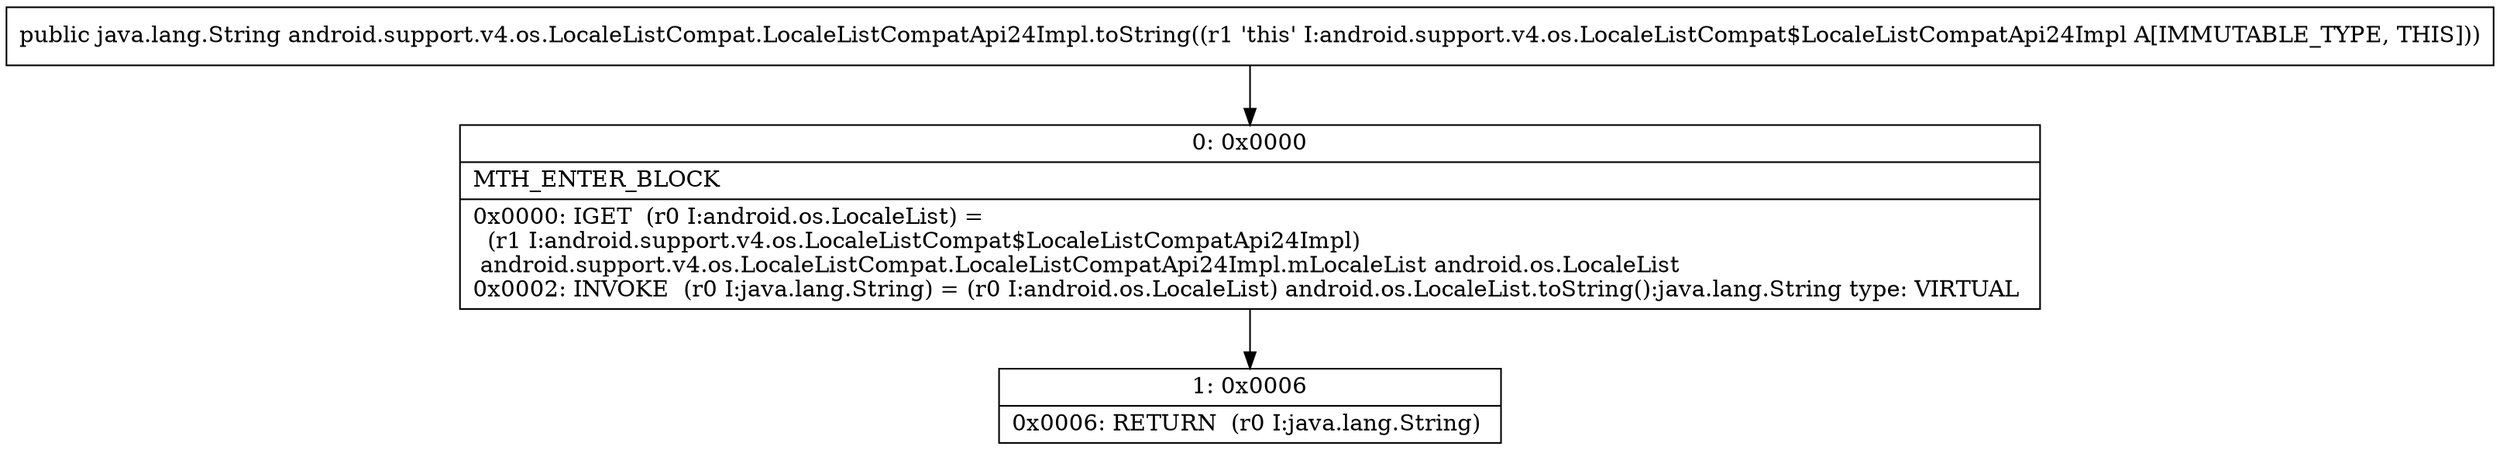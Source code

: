 digraph "CFG forandroid.support.v4.os.LocaleListCompat.LocaleListCompatApi24Impl.toString()Ljava\/lang\/String;" {
Node_0 [shape=record,label="{0\:\ 0x0000|MTH_ENTER_BLOCK\l|0x0000: IGET  (r0 I:android.os.LocaleList) = \l  (r1 I:android.support.v4.os.LocaleListCompat$LocaleListCompatApi24Impl)\l android.support.v4.os.LocaleListCompat.LocaleListCompatApi24Impl.mLocaleList android.os.LocaleList \l0x0002: INVOKE  (r0 I:java.lang.String) = (r0 I:android.os.LocaleList) android.os.LocaleList.toString():java.lang.String type: VIRTUAL \l}"];
Node_1 [shape=record,label="{1\:\ 0x0006|0x0006: RETURN  (r0 I:java.lang.String) \l}"];
MethodNode[shape=record,label="{public java.lang.String android.support.v4.os.LocaleListCompat.LocaleListCompatApi24Impl.toString((r1 'this' I:android.support.v4.os.LocaleListCompat$LocaleListCompatApi24Impl A[IMMUTABLE_TYPE, THIS])) }"];
MethodNode -> Node_0;
Node_0 -> Node_1;
}

